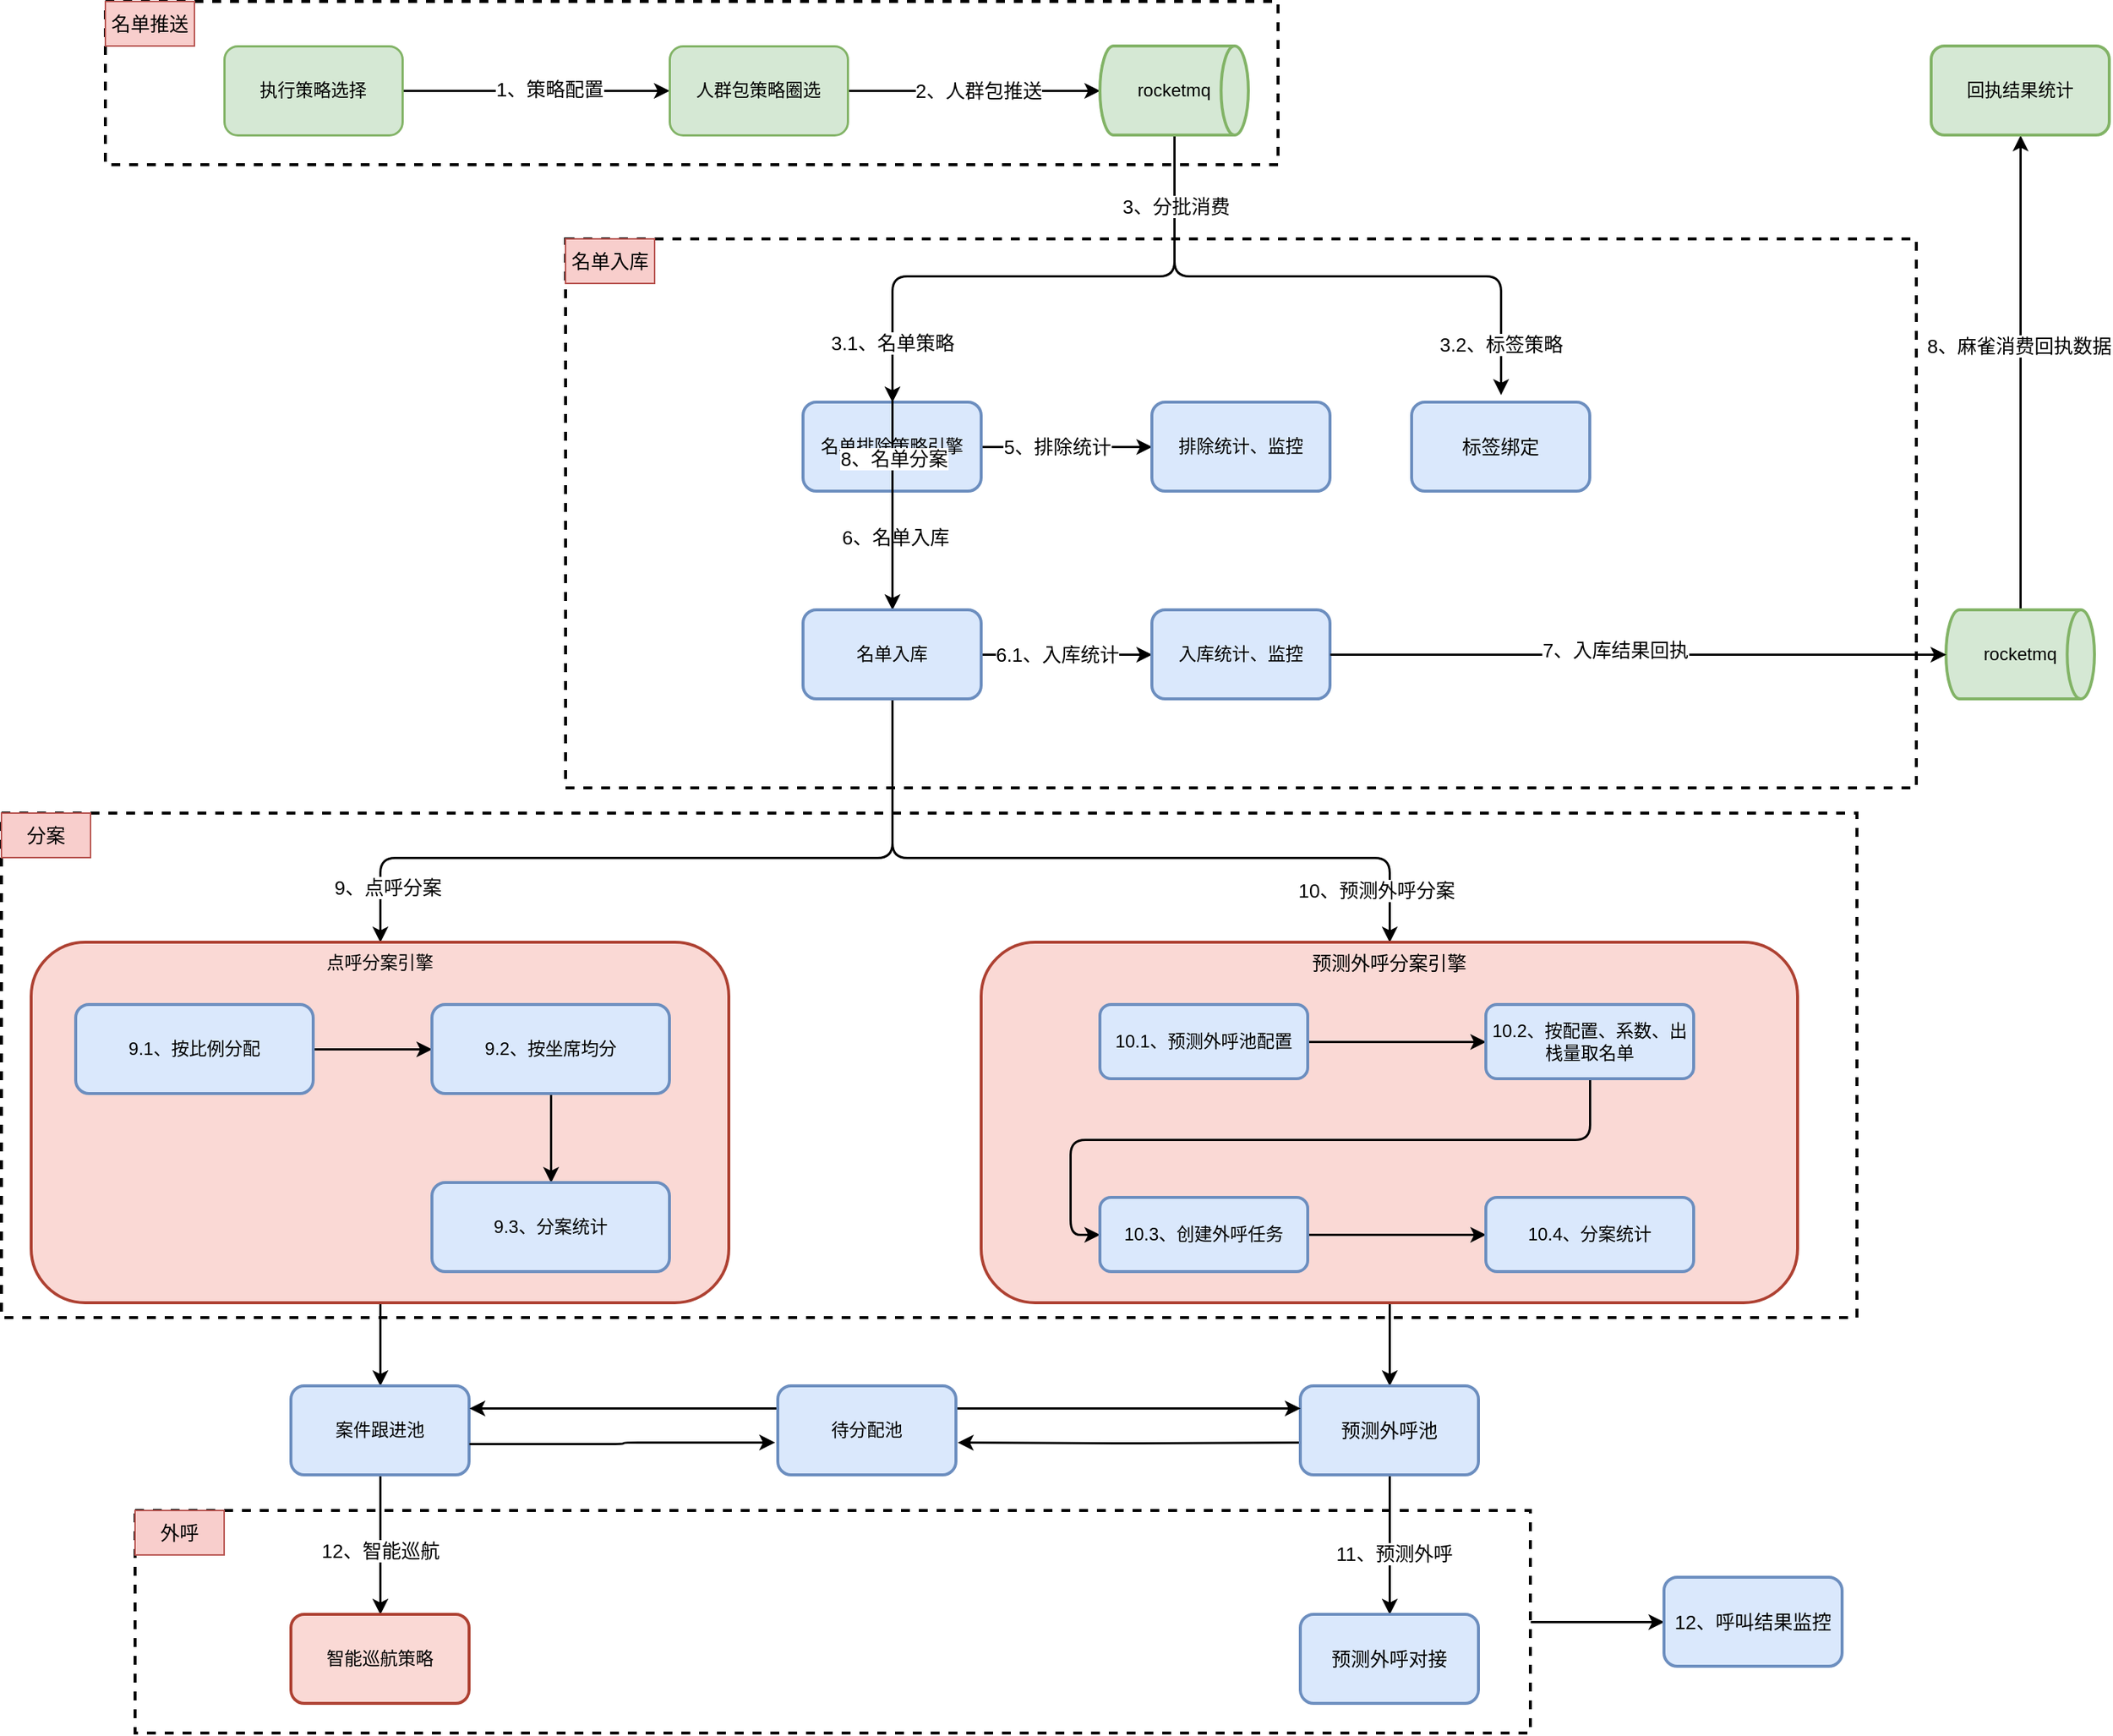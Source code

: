 <mxfile version="22.1.8" type="github">
  <diagram id="C5RBs43oDa-KdzZeNtuy" name="Page-1">
    <mxGraphModel dx="1728" dy="1094" grid="1" gridSize="10" guides="1" tooltips="1" connect="1" arrows="1" fold="1" page="1" pageScale="1" pageWidth="827" pageHeight="1169" math="0" shadow="0">
      <root>
        <mxCell id="WIyWlLk6GJQsqaUBKTNV-0" />
        <mxCell id="WIyWlLk6GJQsqaUBKTNV-1" parent="WIyWlLk6GJQsqaUBKTNV-0" />
        <mxCell id="0QXstFSb4oRgifQFhRum-43" value="" style="edgeStyle=orthogonalEdgeStyle;shape=connector;rounded=1;orthogonalLoop=1;jettySize=auto;html=1;labelBackgroundColor=default;strokeColor=default;strokeWidth=1.5;align=center;verticalAlign=middle;fontFamily=Helvetica;fontSize=13;fontColor=default;endArrow=classic;entryX=0;entryY=0.5;entryDx=0;entryDy=0;" edge="1" parent="WIyWlLk6GJQsqaUBKTNV-1" source="0QXstFSb4oRgifQFhRum-36" target="0QXstFSb4oRgifQFhRum-44">
          <mxGeometry relative="1" as="geometry">
            <mxPoint x="1180" y="1250" as="targetPoint" />
          </mxGeometry>
        </mxCell>
        <mxCell id="0QXstFSb4oRgifQFhRum-36" value="" style="rounded=0;whiteSpace=wrap;html=1;labelBackgroundColor=default;align=center;verticalAlign=middle;fontFamily=Helvetica;fontSize=13;fontColor=default;fillColor=none;gradientColor=none;dashed=1;strokeWidth=2;" vertex="1" parent="WIyWlLk6GJQsqaUBKTNV-1">
          <mxGeometry x="160" y="1177" width="940" height="150" as="geometry" />
        </mxCell>
        <mxCell id="0QXstFSb4oRgifQFhRum-34" value="" style="rounded=0;whiteSpace=wrap;html=1;labelBackgroundColor=default;align=center;verticalAlign=middle;fontFamily=Helvetica;fontSize=13;fontColor=default;fillColor=none;gradientColor=none;dashed=1;strokeWidth=2;" vertex="1" parent="WIyWlLk6GJQsqaUBKTNV-1">
          <mxGeometry x="70" y="707" width="1250" height="340" as="geometry" />
        </mxCell>
        <mxCell id="0QXstFSb4oRgifQFhRum-31" value="" style="rounded=0;whiteSpace=wrap;html=1;labelBackgroundColor=default;align=center;verticalAlign=middle;fontFamily=Helvetica;fontSize=13;fontColor=default;fillColor=none;gradientColor=none;dashed=1;strokeWidth=2;" vertex="1" parent="WIyWlLk6GJQsqaUBKTNV-1">
          <mxGeometry x="450" y="320" width="910" height="370" as="geometry" />
        </mxCell>
        <mxCell id="gLdE-QhClBPgRxDVnxu4-5" value="" style="edgeStyle=orthogonalEdgeStyle;rounded=1;orthogonalLoop=1;jettySize=auto;html=1;strokeWidth=1.5;" parent="WIyWlLk6GJQsqaUBKTNV-1" source="gLdE-QhClBPgRxDVnxu4-2" target="gLdE-QhClBPgRxDVnxu4-4" edge="1">
          <mxGeometry relative="1" as="geometry" />
        </mxCell>
        <mxCell id="gLdE-QhClBPgRxDVnxu4-6" value="1、策略配置" style="edgeLabel;html=1;align=center;verticalAlign=middle;resizable=0;points=[];fontSize=13;fontStyle=0" parent="gLdE-QhClBPgRxDVnxu4-5" vertex="1" connectable="0">
          <mxGeometry x="0.1" y="1" relative="1" as="geometry">
            <mxPoint as="offset" />
          </mxGeometry>
        </mxCell>
        <mxCell id="gLdE-QhClBPgRxDVnxu4-2" value="执行策略选择" style="rounded=1;whiteSpace=wrap;html=1;strokeWidth=1.5;fillColor=#d5e8d4;strokeColor=#82b366;" parent="WIyWlLk6GJQsqaUBKTNV-1" vertex="1">
          <mxGeometry x="220" y="190" width="120" height="60" as="geometry" />
        </mxCell>
        <mxCell id="gLdE-QhClBPgRxDVnxu4-8" value="" style="edgeStyle=orthogonalEdgeStyle;rounded=1;orthogonalLoop=1;jettySize=auto;html=1;fontFamily=Helvetica;fontSize=12;fontColor=default;strokeWidth=1.5;entryX=0;entryY=0.5;entryDx=0;entryDy=0;entryPerimeter=0;" parent="WIyWlLk6GJQsqaUBKTNV-1" source="gLdE-QhClBPgRxDVnxu4-4" target="gLdE-QhClBPgRxDVnxu4-10" edge="1">
          <mxGeometry relative="1" as="geometry">
            <mxPoint x="790" y="220" as="targetPoint" />
          </mxGeometry>
        </mxCell>
        <mxCell id="gLdE-QhClBPgRxDVnxu4-9" value="2、人群包推送" style="edgeLabel;html=1;align=center;verticalAlign=middle;resizable=0;points=[];fontSize=13;fontFamily=Helvetica;fontColor=default;fontStyle=0" parent="gLdE-QhClBPgRxDVnxu4-8" vertex="1" connectable="0">
          <mxGeometry x="0.033" relative="1" as="geometry">
            <mxPoint as="offset" />
          </mxGeometry>
        </mxCell>
        <mxCell id="gLdE-QhClBPgRxDVnxu4-4" value="人群包策略圈选" style="rounded=1;whiteSpace=wrap;html=1;strokeWidth=1.5;fillColor=#d5e8d4;strokeColor=#82b366;" parent="WIyWlLk6GJQsqaUBKTNV-1" vertex="1">
          <mxGeometry x="520" y="190" width="120" height="60" as="geometry" />
        </mxCell>
        <mxCell id="gLdE-QhClBPgRxDVnxu4-14" value="" style="edgeStyle=orthogonalEdgeStyle;shape=connector;rounded=1;orthogonalLoop=1;jettySize=auto;html=1;labelBackgroundColor=default;strokeColor=default;strokeWidth=1.5;align=center;verticalAlign=middle;fontFamily=Helvetica;fontSize=12;fontColor=default;endArrow=classic;entryX=0.5;entryY=0;entryDx=0;entryDy=0;" parent="WIyWlLk6GJQsqaUBKTNV-1" source="gLdE-QhClBPgRxDVnxu4-10" target="gLdE-QhClBPgRxDVnxu4-40" edge="1">
          <mxGeometry relative="1" as="geometry">
            <mxPoint x="670" y="425" as="targetPoint" />
            <Array as="points">
              <mxPoint x="860" y="345" />
              <mxPoint x="670" y="345" />
            </Array>
          </mxGeometry>
        </mxCell>
        <mxCell id="gLdE-QhClBPgRxDVnxu4-17" style="edgeStyle=orthogonalEdgeStyle;shape=connector;rounded=1;orthogonalLoop=1;jettySize=auto;html=1;labelBackgroundColor=default;strokeColor=default;strokeWidth=1.5;align=center;verticalAlign=middle;fontFamily=Helvetica;fontSize=12;fontColor=default;endArrow=classic;entryX=0.5;entryY=0;entryDx=0;entryDy=0;entryPerimeter=0;" parent="WIyWlLk6GJQsqaUBKTNV-1" source="gLdE-QhClBPgRxDVnxu4-10" edge="1">
          <mxGeometry relative="1" as="geometry">
            <mxPoint x="1080" y="425" as="targetPoint" />
            <Array as="points">
              <mxPoint x="860" y="345" />
              <mxPoint x="1080" y="345" />
            </Array>
          </mxGeometry>
        </mxCell>
        <mxCell id="gLdE-QhClBPgRxDVnxu4-20" value="3.2、标签策略" style="edgeLabel;html=1;align=center;verticalAlign=middle;resizable=0;points=[];fontSize=13;fontFamily=Helvetica;fontColor=default;fontStyle=0" parent="gLdE-QhClBPgRxDVnxu4-17" vertex="1" connectable="0">
          <mxGeometry x="0.647" y="1" relative="1" as="geometry">
            <mxPoint x="-1" y="35" as="offset" />
          </mxGeometry>
        </mxCell>
        <mxCell id="0QXstFSb4oRgifQFhRum-40" value="3、分批消费" style="edgeLabel;html=1;align=center;verticalAlign=middle;resizable=0;points=[];fontSize=13;fontFamily=Helvetica;fontColor=default;" vertex="1" connectable="0" parent="gLdE-QhClBPgRxDVnxu4-17">
          <mxGeometry x="-0.757" y="1" relative="1" as="geometry">
            <mxPoint as="offset" />
          </mxGeometry>
        </mxCell>
        <mxCell id="gLdE-QhClBPgRxDVnxu4-10" value="rocketmq" style="strokeWidth=2;html=1;shape=mxgraph.flowchart.direct_data;whiteSpace=wrap;rounded=1;strokeColor=#82b366;align=center;verticalAlign=middle;fontFamily=Helvetica;fontSize=12;fillColor=#d5e8d4;" parent="WIyWlLk6GJQsqaUBKTNV-1" vertex="1">
          <mxGeometry x="810" y="190" width="100" height="60" as="geometry" />
        </mxCell>
        <mxCell id="gLdE-QhClBPgRxDVnxu4-18" value="&lt;span style=&quot;font-weight: normal;&quot;&gt;3.1、名单策略&lt;/span&gt;" style="edgeLabel;html=1;align=center;verticalAlign=middle;resizable=0;points=[];fontSize=13;fontFamily=Helvetica;fontColor=default;fontStyle=1" parent="WIyWlLk6GJQsqaUBKTNV-1" vertex="1" connectable="0">
          <mxGeometry x="670" y="390" as="geometry" />
        </mxCell>
        <mxCell id="2kfFUkeNst7DjbefP4rm-6" value="" style="edgeStyle=orthogonalEdgeStyle;shape=connector;rounded=1;orthogonalLoop=1;jettySize=auto;html=1;labelBackgroundColor=default;strokeColor=default;strokeWidth=1.5;align=center;verticalAlign=middle;fontFamily=Helvetica;fontSize=13;fontColor=default;endArrow=classic;" parent="WIyWlLk6GJQsqaUBKTNV-1" source="gLdE-QhClBPgRxDVnxu4-40" target="2kfFUkeNst7DjbefP4rm-5" edge="1">
          <mxGeometry relative="1" as="geometry" />
        </mxCell>
        <mxCell id="2kfFUkeNst7DjbefP4rm-15" value="5、排除统计" style="edgeLabel;html=1;align=center;verticalAlign=middle;resizable=0;points=[];fontSize=13;fontFamily=Helvetica;fontColor=default;" parent="2kfFUkeNst7DjbefP4rm-6" vertex="1" connectable="0">
          <mxGeometry x="-0.25" relative="1" as="geometry">
            <mxPoint x="8" as="offset" />
          </mxGeometry>
        </mxCell>
        <mxCell id="2kfFUkeNst7DjbefP4rm-9" value="" style="edgeStyle=orthogonalEdgeStyle;shape=connector;rounded=1;orthogonalLoop=1;jettySize=auto;html=1;labelBackgroundColor=default;strokeColor=default;strokeWidth=1.5;align=center;verticalAlign=middle;fontFamily=Helvetica;fontSize=13;fontColor=default;endArrow=classic;" parent="WIyWlLk6GJQsqaUBKTNV-1" source="gLdE-QhClBPgRxDVnxu4-40" target="2kfFUkeNst7DjbefP4rm-8" edge="1">
          <mxGeometry relative="1" as="geometry" />
        </mxCell>
        <mxCell id="0QXstFSb4oRgifQFhRum-0" value="6、名单入库" style="edgeLabel;html=1;align=center;verticalAlign=middle;resizable=0;points=[];fontSize=13;" vertex="1" connectable="0" parent="2kfFUkeNst7DjbefP4rm-9">
          <mxGeometry x="-0.241" y="2" relative="1" as="geometry">
            <mxPoint as="offset" />
          </mxGeometry>
        </mxCell>
        <mxCell id="gLdE-QhClBPgRxDVnxu4-40" value="名单排除策略引擎" style="whiteSpace=wrap;html=1;fillColor=#dae8fc;strokeColor=#6c8ebf;strokeWidth=2;rounded=1;" parent="WIyWlLk6GJQsqaUBKTNV-1" vertex="1">
          <mxGeometry x="610" y="430" width="120" height="60" as="geometry" />
        </mxCell>
        <mxCell id="2kfFUkeNst7DjbefP4rm-5" value="排除统计、监控" style="whiteSpace=wrap;html=1;fillColor=#dae8fc;strokeColor=#6c8ebf;strokeWidth=2;rounded=1;" parent="WIyWlLk6GJQsqaUBKTNV-1" vertex="1">
          <mxGeometry x="845" y="430" width="120" height="60" as="geometry" />
        </mxCell>
        <mxCell id="2kfFUkeNst7DjbefP4rm-11" value="" style="edgeStyle=orthogonalEdgeStyle;shape=connector;rounded=1;orthogonalLoop=1;jettySize=auto;html=1;labelBackgroundColor=default;strokeColor=default;strokeWidth=1.5;align=center;verticalAlign=middle;fontFamily=Helvetica;fontSize=13;fontColor=default;endArrow=classic;" parent="WIyWlLk6GJQsqaUBKTNV-1" source="2kfFUkeNst7DjbefP4rm-8" target="2kfFUkeNst7DjbefP4rm-10" edge="1">
          <mxGeometry relative="1" as="geometry" />
        </mxCell>
        <mxCell id="2kfFUkeNst7DjbefP4rm-16" value="6.1、入库统计" style="edgeLabel;html=1;align=center;verticalAlign=middle;resizable=0;points=[];fontSize=13;fontFamily=Helvetica;fontColor=default;" parent="2kfFUkeNst7DjbefP4rm-11" vertex="1" connectable="0">
          <mxGeometry x="-0.117" relative="1" as="geometry">
            <mxPoint as="offset" />
          </mxGeometry>
        </mxCell>
        <mxCell id="2kfFUkeNst7DjbefP4rm-24" value="" style="edgeStyle=orthogonalEdgeStyle;shape=connector;rounded=1;orthogonalLoop=1;jettySize=auto;html=1;labelBackgroundColor=default;strokeColor=default;strokeWidth=1.5;align=center;verticalAlign=middle;fontFamily=Helvetica;fontSize=13;fontColor=default;endArrow=classic;" parent="WIyWlLk6GJQsqaUBKTNV-1" target="2kfFUkeNst7DjbefP4rm-23" edge="1">
          <mxGeometry relative="1" as="geometry">
            <mxPoint x="670" y="427" as="sourcePoint" />
            <Array as="points">
              <mxPoint x="670" y="737" />
              <mxPoint x="325" y="737" />
            </Array>
          </mxGeometry>
        </mxCell>
        <mxCell id="2kfFUkeNst7DjbefP4rm-28" value="9、点呼分案" style="edgeLabel;html=1;align=center;verticalAlign=middle;resizable=0;points=[];fontSize=13;fontFamily=Helvetica;fontColor=default;" parent="2kfFUkeNst7DjbefP4rm-24" vertex="1" connectable="0">
          <mxGeometry x="0.773" y="-1" relative="1" as="geometry">
            <mxPoint x="-19" y="21" as="offset" />
          </mxGeometry>
        </mxCell>
        <mxCell id="2kfFUkeNst7DjbefP4rm-26" style="edgeStyle=orthogonalEdgeStyle;shape=connector;rounded=1;orthogonalLoop=1;jettySize=auto;html=1;labelBackgroundColor=default;strokeColor=default;strokeWidth=1.5;align=center;verticalAlign=middle;fontFamily=Helvetica;fontSize=13;fontColor=default;endArrow=classic;" parent="WIyWlLk6GJQsqaUBKTNV-1" target="2kfFUkeNst7DjbefP4rm-25" edge="1">
          <mxGeometry relative="1" as="geometry">
            <mxPoint x="670" y="427" as="sourcePoint" />
            <Array as="points">
              <mxPoint x="670" y="737" />
              <mxPoint x="1005" y="737" />
            </Array>
          </mxGeometry>
        </mxCell>
        <mxCell id="2kfFUkeNst7DjbefP4rm-27" value="8、名单分案" style="edgeLabel;html=1;align=center;verticalAlign=middle;resizable=0;points=[];fontSize=13;fontFamily=Helvetica;fontColor=default;" parent="2kfFUkeNst7DjbefP4rm-26" vertex="1" connectable="0">
          <mxGeometry x="-0.873" y="1" relative="1" as="geometry">
            <mxPoint y="-4" as="offset" />
          </mxGeometry>
        </mxCell>
        <mxCell id="2kfFUkeNst7DjbefP4rm-29" value="10、预测外呼分案" style="edgeLabel;html=1;align=center;verticalAlign=middle;resizable=0;points=[];fontSize=13;fontFamily=Helvetica;fontColor=default;" parent="2kfFUkeNst7DjbefP4rm-26" vertex="1" connectable="0">
          <mxGeometry x="0.682" y="-2" relative="1" as="geometry">
            <mxPoint x="45" y="20" as="offset" />
          </mxGeometry>
        </mxCell>
        <mxCell id="2kfFUkeNst7DjbefP4rm-8" value="名单入库" style="whiteSpace=wrap;html=1;fillColor=#dae8fc;strokeColor=#6c8ebf;strokeWidth=2;rounded=1;" parent="WIyWlLk6GJQsqaUBKTNV-1" vertex="1">
          <mxGeometry x="610" y="570" width="120" height="60" as="geometry" />
        </mxCell>
        <mxCell id="2kfFUkeNst7DjbefP4rm-10" value="入库统计、监控" style="whiteSpace=wrap;html=1;fillColor=#dae8fc;strokeColor=#6c8ebf;strokeWidth=2;rounded=1;" parent="WIyWlLk6GJQsqaUBKTNV-1" vertex="1">
          <mxGeometry x="845" y="570" width="120" height="60" as="geometry" />
        </mxCell>
        <mxCell id="2kfFUkeNst7DjbefP4rm-20" value="" style="edgeStyle=orthogonalEdgeStyle;shape=connector;rounded=1;orthogonalLoop=1;jettySize=auto;html=1;labelBackgroundColor=default;strokeColor=default;strokeWidth=1.5;align=center;verticalAlign=middle;fontFamily=Helvetica;fontSize=13;fontColor=default;endArrow=classic;" parent="WIyWlLk6GJQsqaUBKTNV-1" source="2kfFUkeNst7DjbefP4rm-12" target="2kfFUkeNst7DjbefP4rm-19" edge="1">
          <mxGeometry relative="1" as="geometry" />
        </mxCell>
        <mxCell id="2kfFUkeNst7DjbefP4rm-21" value="8、麻雀消费回执数据" style="edgeLabel;html=1;align=center;verticalAlign=middle;resizable=0;points=[];fontSize=13;fontFamily=Helvetica;fontColor=default;" parent="2kfFUkeNst7DjbefP4rm-20" vertex="1" connectable="0">
          <mxGeometry x="0.111" y="1" relative="1" as="geometry">
            <mxPoint as="offset" />
          </mxGeometry>
        </mxCell>
        <mxCell id="2kfFUkeNst7DjbefP4rm-12" value="rocketmq" style="strokeWidth=2;html=1;shape=mxgraph.flowchart.direct_data;whiteSpace=wrap;rounded=1;strokeColor=#82b366;align=center;verticalAlign=middle;fontFamily=Helvetica;fontSize=12;fillColor=#d5e8d4;" parent="WIyWlLk6GJQsqaUBKTNV-1" vertex="1">
          <mxGeometry x="1380" y="570" width="100" height="60" as="geometry" />
        </mxCell>
        <mxCell id="2kfFUkeNst7DjbefP4rm-13" style="edgeStyle=orthogonalEdgeStyle;shape=connector;rounded=1;orthogonalLoop=1;jettySize=auto;html=1;entryX=0;entryY=0.5;entryDx=0;entryDy=0;entryPerimeter=0;labelBackgroundColor=default;strokeColor=default;strokeWidth=1.5;align=center;verticalAlign=middle;fontFamily=Helvetica;fontSize=13;fontColor=default;endArrow=classic;" parent="WIyWlLk6GJQsqaUBKTNV-1" source="2kfFUkeNst7DjbefP4rm-10" target="2kfFUkeNst7DjbefP4rm-12" edge="1">
          <mxGeometry relative="1" as="geometry" />
        </mxCell>
        <mxCell id="2kfFUkeNst7DjbefP4rm-14" value="7、入库结果回执" style="edgeLabel;html=1;align=center;verticalAlign=middle;resizable=0;points=[];fontSize=13;fontFamily=Helvetica;fontColor=default;" parent="2kfFUkeNst7DjbefP4rm-13" vertex="1" connectable="0">
          <mxGeometry x="-0.077" y="3" relative="1" as="geometry">
            <mxPoint as="offset" />
          </mxGeometry>
        </mxCell>
        <mxCell id="2kfFUkeNst7DjbefP4rm-19" value="回执结果统计" style="whiteSpace=wrap;html=1;fillColor=#d5e8d4;strokeColor=#82b366;strokeWidth=2;rounded=1;" parent="WIyWlLk6GJQsqaUBKTNV-1" vertex="1">
          <mxGeometry x="1370" y="190" width="120" height="60" as="geometry" />
        </mxCell>
        <mxCell id="2kfFUkeNst7DjbefP4rm-22" value="标签绑定" style="whiteSpace=wrap;html=1;fillColor=#dae8fc;strokeColor=#6c8ebf;strokeWidth=2;rounded=1;labelBackgroundColor=none;align=center;verticalAlign=middle;fontFamily=Helvetica;fontSize=13;fontColor=default;" parent="WIyWlLk6GJQsqaUBKTNV-1" vertex="1">
          <mxGeometry x="1020" y="430" width="120" height="60" as="geometry" />
        </mxCell>
        <mxCell id="0QXstFSb4oRgifQFhRum-16" style="edgeStyle=orthogonalEdgeStyle;shape=connector;rounded=1;orthogonalLoop=1;jettySize=auto;html=1;labelBackgroundColor=default;strokeColor=default;strokeWidth=1.5;align=center;verticalAlign=middle;fontFamily=Helvetica;fontSize=13;fontColor=default;endArrow=classic;" edge="1" parent="WIyWlLk6GJQsqaUBKTNV-1" source="2kfFUkeNst7DjbefP4rm-23" target="2kfFUkeNst7DjbefP4rm-32">
          <mxGeometry relative="1" as="geometry" />
        </mxCell>
        <mxCell id="2kfFUkeNst7DjbefP4rm-23" value="点呼分案引擎" style="whiteSpace=wrap;html=1;fillColor=#fad9d5;strokeColor=#ae4132;strokeWidth=2;rounded=1;verticalAlign=top;" parent="WIyWlLk6GJQsqaUBKTNV-1" vertex="1">
          <mxGeometry x="90" y="794" width="470" height="243" as="geometry" />
        </mxCell>
        <mxCell id="0QXstFSb4oRgifQFhRum-18" style="edgeStyle=orthogonalEdgeStyle;shape=connector;rounded=1;orthogonalLoop=1;jettySize=auto;html=1;entryX=0.5;entryY=0;entryDx=0;entryDy=0;labelBackgroundColor=default;strokeColor=default;strokeWidth=1.5;align=center;verticalAlign=middle;fontFamily=Helvetica;fontSize=13;fontColor=default;endArrow=classic;" edge="1" parent="WIyWlLk6GJQsqaUBKTNV-1" source="2kfFUkeNst7DjbefP4rm-25" target="2kfFUkeNst7DjbefP4rm-30">
          <mxGeometry relative="1" as="geometry" />
        </mxCell>
        <mxCell id="2kfFUkeNst7DjbefP4rm-25" value="预测外呼分案引擎" style="whiteSpace=wrap;html=1;fillColor=#fad9d5;strokeColor=#ae4132;strokeWidth=2;rounded=1;labelBackgroundColor=none;align=center;verticalAlign=top;fontFamily=Helvetica;fontSize=13;" parent="WIyWlLk6GJQsqaUBKTNV-1" vertex="1">
          <mxGeometry x="730" y="794" width="550" height="243" as="geometry" />
        </mxCell>
        <mxCell id="2kfFUkeNst7DjbefP4rm-40" value="" style="edgeStyle=orthogonalEdgeStyle;shape=connector;rounded=1;orthogonalLoop=1;jettySize=auto;html=1;labelBackgroundColor=default;strokeColor=default;strokeWidth=1.5;align=center;verticalAlign=middle;fontFamily=Helvetica;fontSize=13;fontColor=default;endArrow=classic;" parent="WIyWlLk6GJQsqaUBKTNV-1" source="2kfFUkeNst7DjbefP4rm-30" target="2kfFUkeNst7DjbefP4rm-39" edge="1">
          <mxGeometry relative="1" as="geometry" />
        </mxCell>
        <mxCell id="2kfFUkeNst7DjbefP4rm-41" value="11、预测外呼" style="edgeLabel;html=1;align=center;verticalAlign=middle;resizable=0;points=[];fontSize=13;fontFamily=Helvetica;fontColor=default;" parent="2kfFUkeNst7DjbefP4rm-40" vertex="1" connectable="0">
          <mxGeometry x="-0.175" y="3" relative="1" as="geometry">
            <mxPoint y="14" as="offset" />
          </mxGeometry>
        </mxCell>
        <mxCell id="2kfFUkeNst7DjbefP4rm-46" style="edgeStyle=orthogonalEdgeStyle;shape=connector;rounded=1;orthogonalLoop=1;jettySize=auto;html=1;entryX=1.008;entryY=0.633;entryDx=0;entryDy=0;labelBackgroundColor=default;strokeColor=default;strokeWidth=1.5;align=center;verticalAlign=middle;fontFamily=Helvetica;fontSize=13;fontColor=default;endArrow=classic;exitX=0;exitY=0.75;exitDx=0;exitDy=0;entryPerimeter=0;" parent="WIyWlLk6GJQsqaUBKTNV-1" edge="1" target="2kfFUkeNst7DjbefP4rm-34">
          <mxGeometry relative="1" as="geometry">
            <mxPoint x="945" y="1131" as="sourcePoint" />
            <mxPoint x="690" y="1131" as="targetPoint" />
            <Array as="points" />
          </mxGeometry>
        </mxCell>
        <mxCell id="2kfFUkeNst7DjbefP4rm-30" value="预测外呼池" style="whiteSpace=wrap;html=1;fillColor=#dae8fc;strokeColor=#6c8ebf;strokeWidth=2;rounded=1;labelBackgroundColor=none;align=center;verticalAlign=middle;fontFamily=Helvetica;fontSize=13;" parent="WIyWlLk6GJQsqaUBKTNV-1" vertex="1">
          <mxGeometry x="945" y="1093" width="120" height="60" as="geometry" />
        </mxCell>
        <mxCell id="0QXstFSb4oRgifQFhRum-22" value="" style="edgeStyle=orthogonalEdgeStyle;shape=connector;rounded=1;orthogonalLoop=1;jettySize=auto;html=1;labelBackgroundColor=default;strokeColor=default;strokeWidth=1.5;align=center;verticalAlign=middle;fontFamily=Helvetica;fontSize=13;fontColor=default;endArrow=classic;" edge="1" parent="WIyWlLk6GJQsqaUBKTNV-1" source="2kfFUkeNst7DjbefP4rm-32" target="0QXstFSb4oRgifQFhRum-21">
          <mxGeometry relative="1" as="geometry" />
        </mxCell>
        <mxCell id="0QXstFSb4oRgifQFhRum-23" value="12、智能巡航" style="edgeLabel;html=1;align=center;verticalAlign=middle;resizable=0;points=[];fontSize=13;fontFamily=Helvetica;fontColor=default;" vertex="1" connectable="0" parent="0QXstFSb4oRgifQFhRum-22">
          <mxGeometry x="-0.1" relative="1" as="geometry">
            <mxPoint y="8" as="offset" />
          </mxGeometry>
        </mxCell>
        <mxCell id="2kfFUkeNst7DjbefP4rm-32" value="案件跟进池" style="whiteSpace=wrap;html=1;fillColor=#dae8fc;strokeColor=#6c8ebf;strokeWidth=2;rounded=1;" parent="WIyWlLk6GJQsqaUBKTNV-1" vertex="1">
          <mxGeometry x="265" y="1093" width="120" height="60" as="geometry" />
        </mxCell>
        <mxCell id="2kfFUkeNst7DjbefP4rm-44" style="edgeStyle=orthogonalEdgeStyle;shape=connector;rounded=1;orthogonalLoop=1;jettySize=auto;html=1;entryX=1;entryY=0.25;entryDx=0;entryDy=0;labelBackgroundColor=default;strokeColor=default;strokeWidth=1.5;align=center;verticalAlign=middle;fontFamily=Helvetica;fontSize=13;fontColor=default;endArrow=classic;exitX=0;exitY=0.25;exitDx=0;exitDy=0;" parent="WIyWlLk6GJQsqaUBKTNV-1" edge="1" target="2kfFUkeNst7DjbefP4rm-32" source="2kfFUkeNst7DjbefP4rm-34">
          <mxGeometry relative="1" as="geometry">
            <mxPoint x="510" y="1113" as="sourcePoint" />
            <mxPoint x="430" y="1113" as="targetPoint" />
          </mxGeometry>
        </mxCell>
        <mxCell id="2kfFUkeNst7DjbefP4rm-45" style="edgeStyle=orthogonalEdgeStyle;shape=connector;rounded=1;orthogonalLoop=1;jettySize=auto;html=1;entryX=0;entryY=0.25;entryDx=0;entryDy=0;labelBackgroundColor=default;strokeColor=default;strokeWidth=1.5;align=center;verticalAlign=middle;fontFamily=Helvetica;fontSize=13;fontColor=default;endArrow=classic;exitX=1;exitY=0.25;exitDx=0;exitDy=0;" parent="WIyWlLk6GJQsqaUBKTNV-1" edge="1" target="2kfFUkeNst7DjbefP4rm-30" source="2kfFUkeNst7DjbefP4rm-34">
          <mxGeometry relative="1" as="geometry">
            <mxPoint x="727" y="1103" as="sourcePoint" />
            <mxPoint x="827" y="1103" as="targetPoint" />
          </mxGeometry>
        </mxCell>
        <mxCell id="2kfFUkeNst7DjbefP4rm-34" value="待分配池" style="whiteSpace=wrap;html=1;fillColor=#dae8fc;strokeColor=#6c8ebf;strokeWidth=2;rounded=1;" parent="WIyWlLk6GJQsqaUBKTNV-1" vertex="1">
          <mxGeometry x="593" y="1093" width="120" height="60" as="geometry" />
        </mxCell>
        <mxCell id="2kfFUkeNst7DjbefP4rm-39" value="预测外呼对接" style="whiteSpace=wrap;html=1;fillColor=#dae8fc;strokeColor=#6c8ebf;strokeWidth=2;rounded=1;labelBackgroundColor=none;align=center;verticalAlign=middle;fontFamily=Helvetica;fontSize=13;" parent="WIyWlLk6GJQsqaUBKTNV-1" vertex="1">
          <mxGeometry x="945" y="1247" width="120" height="60" as="geometry" />
        </mxCell>
        <mxCell id="0QXstFSb4oRgifQFhRum-12" style="edgeStyle=orthogonalEdgeStyle;shape=connector;rounded=1;orthogonalLoop=1;jettySize=auto;html=1;entryX=0;entryY=0.5;entryDx=0;entryDy=0;labelBackgroundColor=default;strokeColor=default;strokeWidth=1.5;align=center;verticalAlign=middle;fontFamily=Helvetica;fontSize=13;fontColor=default;endArrow=classic;" edge="1" parent="WIyWlLk6GJQsqaUBKTNV-1" source="0QXstFSb4oRgifQFhRum-1" target="0QXstFSb4oRgifQFhRum-2">
          <mxGeometry relative="1" as="geometry" />
        </mxCell>
        <mxCell id="0QXstFSb4oRgifQFhRum-1" value="9.1、按比例分配" style="whiteSpace=wrap;html=1;fillColor=#dae8fc;strokeColor=#6c8ebf;strokeWidth=2;rounded=1;" vertex="1" parent="WIyWlLk6GJQsqaUBKTNV-1">
          <mxGeometry x="120" y="836" width="160" height="60" as="geometry" />
        </mxCell>
        <mxCell id="0QXstFSb4oRgifQFhRum-20" value="" style="edgeStyle=orthogonalEdgeStyle;shape=connector;rounded=1;orthogonalLoop=1;jettySize=auto;html=1;labelBackgroundColor=default;strokeColor=default;strokeWidth=1.5;align=center;verticalAlign=middle;fontFamily=Helvetica;fontSize=13;fontColor=default;endArrow=classic;" edge="1" parent="WIyWlLk6GJQsqaUBKTNV-1" source="0QXstFSb4oRgifQFhRum-2" target="0QXstFSb4oRgifQFhRum-19">
          <mxGeometry relative="1" as="geometry" />
        </mxCell>
        <mxCell id="0QXstFSb4oRgifQFhRum-2" value="9.2、按坐席均分" style="whiteSpace=wrap;html=1;fillColor=#dae8fc;strokeColor=#6c8ebf;strokeWidth=2;rounded=1;" vertex="1" parent="WIyWlLk6GJQsqaUBKTNV-1">
          <mxGeometry x="360" y="836" width="160" height="60" as="geometry" />
        </mxCell>
        <mxCell id="0QXstFSb4oRgifQFhRum-13" style="edgeStyle=orthogonalEdgeStyle;shape=connector;rounded=1;orthogonalLoop=1;jettySize=auto;html=1;entryX=0;entryY=0.5;entryDx=0;entryDy=0;labelBackgroundColor=default;strokeColor=default;strokeWidth=1.5;align=center;verticalAlign=middle;fontFamily=Helvetica;fontSize=13;fontColor=default;endArrow=classic;" edge="1" parent="WIyWlLk6GJQsqaUBKTNV-1" source="0QXstFSb4oRgifQFhRum-4" target="0QXstFSb4oRgifQFhRum-6">
          <mxGeometry relative="1" as="geometry" />
        </mxCell>
        <mxCell id="0QXstFSb4oRgifQFhRum-4" value="10.1、预测外呼池配置" style="whiteSpace=wrap;html=1;fillColor=#dae8fc;strokeColor=#6c8ebf;strokeWidth=2;rounded=1;" vertex="1" parent="WIyWlLk6GJQsqaUBKTNV-1">
          <mxGeometry x="810" y="836" width="140" height="50" as="geometry" />
        </mxCell>
        <mxCell id="0QXstFSb4oRgifQFhRum-15" style="edgeStyle=orthogonalEdgeStyle;shape=connector;rounded=1;orthogonalLoop=1;jettySize=auto;html=1;entryX=0;entryY=0.5;entryDx=0;entryDy=0;labelBackgroundColor=default;strokeColor=default;strokeWidth=1.5;align=center;verticalAlign=middle;fontFamily=Helvetica;fontSize=13;fontColor=default;endArrow=classic;" edge="1" parent="WIyWlLk6GJQsqaUBKTNV-1" source="0QXstFSb4oRgifQFhRum-6" target="0QXstFSb4oRgifQFhRum-8">
          <mxGeometry relative="1" as="geometry">
            <Array as="points">
              <mxPoint x="1140" y="927" />
              <mxPoint x="790" y="927" />
              <mxPoint x="790" y="991" />
            </Array>
          </mxGeometry>
        </mxCell>
        <mxCell id="0QXstFSb4oRgifQFhRum-6" value="10.2、按配置、系数、出栈量取名单" style="whiteSpace=wrap;html=1;fillColor=#dae8fc;strokeColor=#6c8ebf;strokeWidth=2;rounded=1;" vertex="1" parent="WIyWlLk6GJQsqaUBKTNV-1">
          <mxGeometry x="1070" y="836" width="140" height="50" as="geometry" />
        </mxCell>
        <mxCell id="0QXstFSb4oRgifQFhRum-14" style="edgeStyle=orthogonalEdgeStyle;shape=connector;rounded=1;orthogonalLoop=1;jettySize=auto;html=1;entryX=0;entryY=0.5;entryDx=0;entryDy=0;labelBackgroundColor=default;strokeColor=default;strokeWidth=1.5;align=center;verticalAlign=middle;fontFamily=Helvetica;fontSize=13;fontColor=default;endArrow=classic;" edge="1" parent="WIyWlLk6GJQsqaUBKTNV-1" source="0QXstFSb4oRgifQFhRum-8" target="0QXstFSb4oRgifQFhRum-10">
          <mxGeometry relative="1" as="geometry" />
        </mxCell>
        <mxCell id="0QXstFSb4oRgifQFhRum-8" value="10.3、创建外呼任务" style="whiteSpace=wrap;html=1;fillColor=#dae8fc;strokeColor=#6c8ebf;strokeWidth=2;rounded=1;" vertex="1" parent="WIyWlLk6GJQsqaUBKTNV-1">
          <mxGeometry x="810" y="966" width="140" height="50" as="geometry" />
        </mxCell>
        <mxCell id="0QXstFSb4oRgifQFhRum-10" value="10.4、分案统计" style="whiteSpace=wrap;html=1;fillColor=#dae8fc;strokeColor=#6c8ebf;strokeWidth=2;rounded=1;" vertex="1" parent="WIyWlLk6GJQsqaUBKTNV-1">
          <mxGeometry x="1070" y="966" width="140" height="50" as="geometry" />
        </mxCell>
        <mxCell id="0QXstFSb4oRgifQFhRum-17" style="edgeStyle=orthogonalEdgeStyle;shape=connector;rounded=1;orthogonalLoop=1;jettySize=auto;html=1;entryX=-0.017;entryY=0.633;entryDx=0;entryDy=0;labelBackgroundColor=default;strokeColor=default;strokeWidth=1.5;align=center;verticalAlign=middle;fontFamily=Helvetica;fontSize=13;fontColor=default;endArrow=classic;exitX=1;exitY=0.65;exitDx=0;exitDy=0;exitPerimeter=0;entryPerimeter=0;" edge="1" parent="WIyWlLk6GJQsqaUBKTNV-1" source="2kfFUkeNst7DjbefP4rm-32" target="2kfFUkeNst7DjbefP4rm-34">
          <mxGeometry relative="1" as="geometry">
            <mxPoint x="385" y="1178" as="sourcePoint" />
            <mxPoint x="560" y="1153" as="targetPoint" />
          </mxGeometry>
        </mxCell>
        <mxCell id="0QXstFSb4oRgifQFhRum-19" value="9.3、分案统计" style="whiteSpace=wrap;html=1;fillColor=#dae8fc;strokeColor=#6c8ebf;strokeWidth=2;rounded=1;" vertex="1" parent="WIyWlLk6GJQsqaUBKTNV-1">
          <mxGeometry x="360" y="956" width="160" height="60" as="geometry" />
        </mxCell>
        <mxCell id="0QXstFSb4oRgifQFhRum-21" value="智能巡航策略" style="whiteSpace=wrap;html=1;fillColor=#fad9d5;strokeColor=#ae4132;strokeWidth=2;rounded=1;" vertex="1" parent="WIyWlLk6GJQsqaUBKTNV-1">
          <mxGeometry x="265" y="1247" width="120" height="60" as="geometry" />
        </mxCell>
        <mxCell id="0QXstFSb4oRgifQFhRum-32" value="名单入库" style="text;html=1;strokeColor=#b85450;fillColor=#f8cecc;align=center;verticalAlign=middle;whiteSpace=wrap;rounded=0;fontSize=13;fontFamily=Helvetica;" vertex="1" parent="WIyWlLk6GJQsqaUBKTNV-1">
          <mxGeometry x="450" y="320" width="60" height="30" as="geometry" />
        </mxCell>
        <mxCell id="0QXstFSb4oRgifQFhRum-35" value="分案" style="text;html=1;strokeColor=#b85450;fillColor=#f8cecc;align=center;verticalAlign=middle;whiteSpace=wrap;rounded=0;fontSize=13;fontFamily=Helvetica;" vertex="1" parent="WIyWlLk6GJQsqaUBKTNV-1">
          <mxGeometry x="70" y="707" width="60" height="30" as="geometry" />
        </mxCell>
        <mxCell id="0QXstFSb4oRgifQFhRum-37" value="外呼" style="text;html=1;strokeColor=#b85450;fillColor=#f8cecc;align=center;verticalAlign=middle;whiteSpace=wrap;rounded=0;fontSize=13;fontFamily=Helvetica;" vertex="1" parent="WIyWlLk6GJQsqaUBKTNV-1">
          <mxGeometry x="160" y="1177" width="60" height="30" as="geometry" />
        </mxCell>
        <mxCell id="0QXstFSb4oRgifQFhRum-38" value="" style="rounded=0;whiteSpace=wrap;html=1;labelBackgroundColor=default;align=center;verticalAlign=middle;fontFamily=Helvetica;fontSize=13;fontColor=default;fillColor=none;gradientColor=none;dashed=1;strokeWidth=2;" vertex="1" parent="WIyWlLk6GJQsqaUBKTNV-1">
          <mxGeometry x="140" y="160" width="790" height="110" as="geometry" />
        </mxCell>
        <mxCell id="0QXstFSb4oRgifQFhRum-39" value="名单推送" style="text;html=1;strokeColor=#b85450;fillColor=#f8cecc;align=center;verticalAlign=middle;whiteSpace=wrap;rounded=0;fontSize=13;fontFamily=Helvetica;" vertex="1" parent="WIyWlLk6GJQsqaUBKTNV-1">
          <mxGeometry x="140" y="160" width="60" height="30" as="geometry" />
        </mxCell>
        <mxCell id="0QXstFSb4oRgifQFhRum-44" value="12、呼叫结果监控" style="whiteSpace=wrap;html=1;fillColor=#dae8fc;strokeColor=#6c8ebf;strokeWidth=2;rounded=1;labelBackgroundColor=none;align=center;verticalAlign=middle;fontFamily=Helvetica;fontSize=13;" vertex="1" parent="WIyWlLk6GJQsqaUBKTNV-1">
          <mxGeometry x="1190" y="1222" width="120" height="60" as="geometry" />
        </mxCell>
      </root>
    </mxGraphModel>
  </diagram>
</mxfile>
